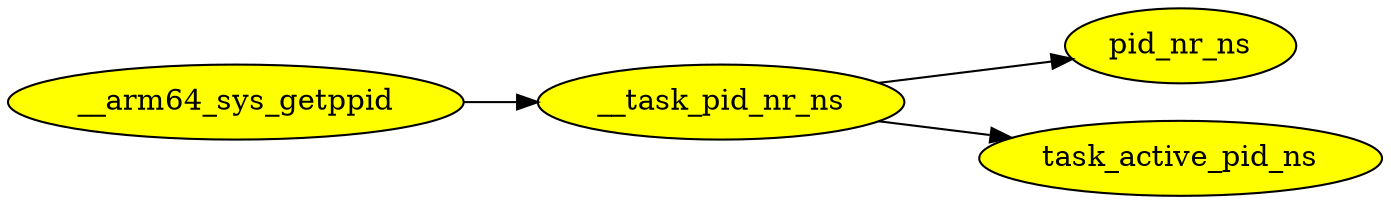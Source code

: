digraph G {
rankdir=LR; node [style=filled fillcolor=yellow]
"__arm64_sys_getppid"->"__task_pid_nr_ns" [ edgeid = "1"]; 
"__task_pid_nr_ns"->"pid_nr_ns" [ edgeid = "2"]; 
"__task_pid_nr_ns"->"task_active_pid_ns" [ edgeid = "3"]; 
}
